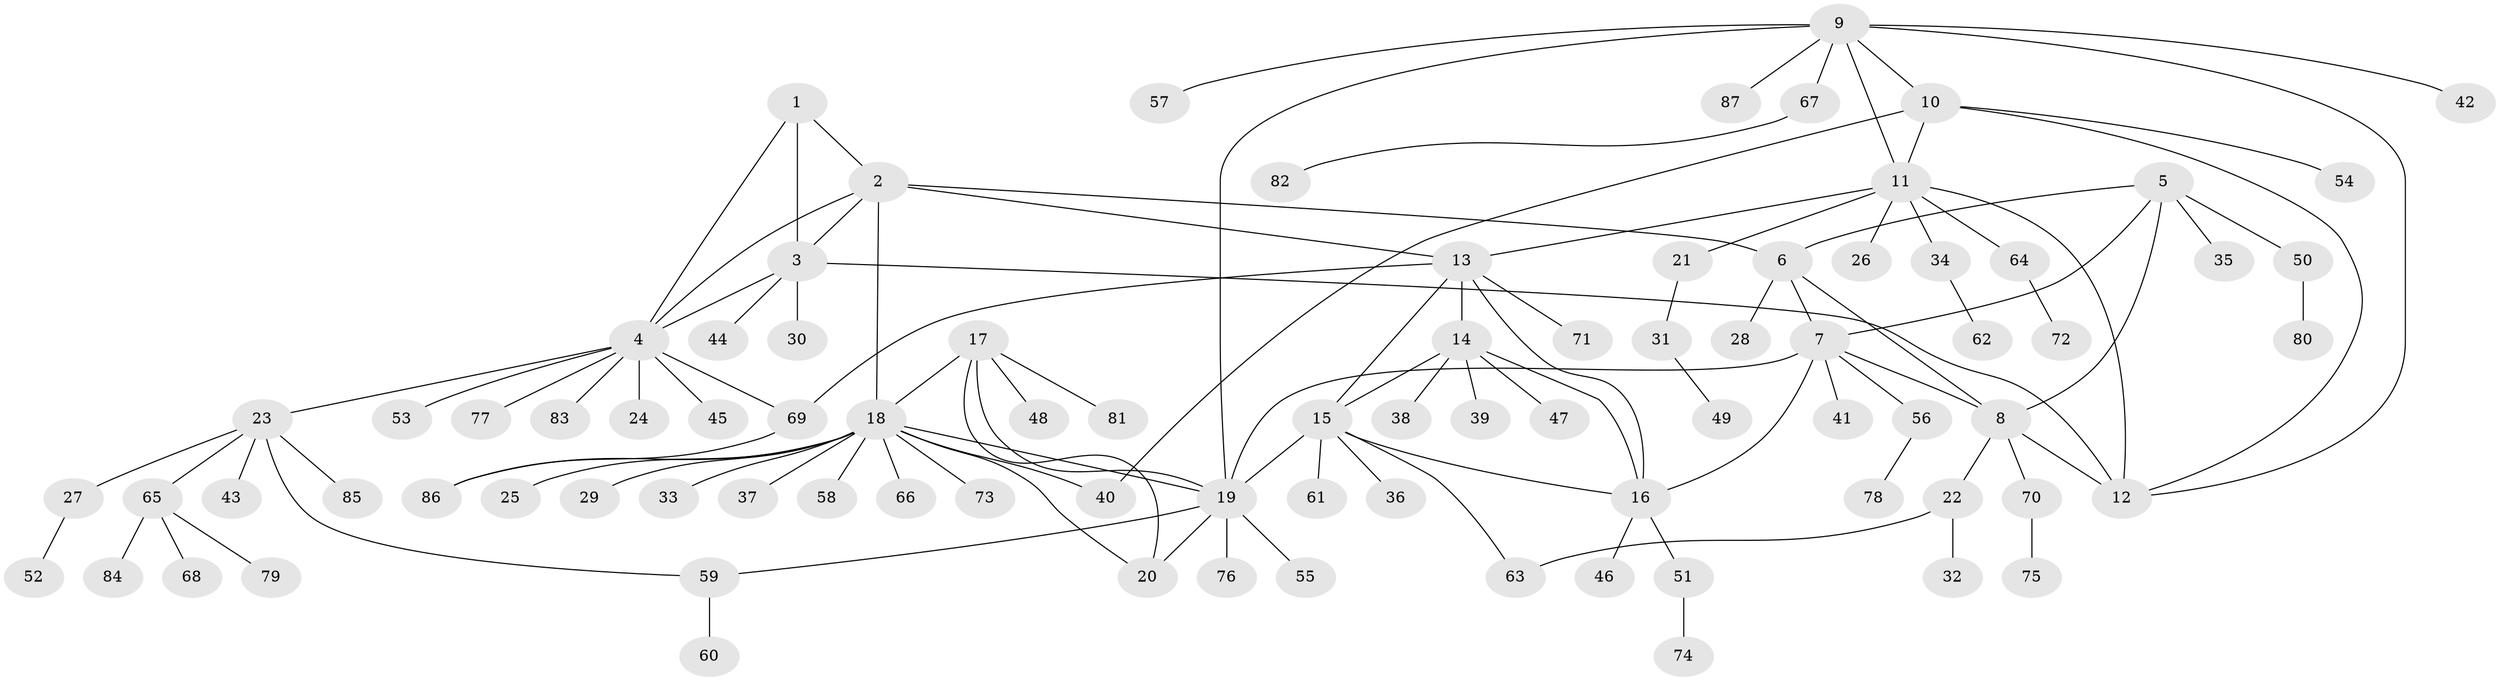 // Generated by graph-tools (version 1.1) at 2025/15/03/09/25 04:15:46]
// undirected, 87 vertices, 112 edges
graph export_dot {
graph [start="1"]
  node [color=gray90,style=filled];
  1;
  2;
  3;
  4;
  5;
  6;
  7;
  8;
  9;
  10;
  11;
  12;
  13;
  14;
  15;
  16;
  17;
  18;
  19;
  20;
  21;
  22;
  23;
  24;
  25;
  26;
  27;
  28;
  29;
  30;
  31;
  32;
  33;
  34;
  35;
  36;
  37;
  38;
  39;
  40;
  41;
  42;
  43;
  44;
  45;
  46;
  47;
  48;
  49;
  50;
  51;
  52;
  53;
  54;
  55;
  56;
  57;
  58;
  59;
  60;
  61;
  62;
  63;
  64;
  65;
  66;
  67;
  68;
  69;
  70;
  71;
  72;
  73;
  74;
  75;
  76;
  77;
  78;
  79;
  80;
  81;
  82;
  83;
  84;
  85;
  86;
  87;
  1 -- 2;
  1 -- 3;
  1 -- 4;
  2 -- 3;
  2 -- 4;
  2 -- 6;
  2 -- 13;
  2 -- 18;
  3 -- 4;
  3 -- 12;
  3 -- 30;
  3 -- 44;
  4 -- 23;
  4 -- 24;
  4 -- 45;
  4 -- 53;
  4 -- 69;
  4 -- 77;
  4 -- 83;
  5 -- 6;
  5 -- 7;
  5 -- 8;
  5 -- 35;
  5 -- 50;
  6 -- 7;
  6 -- 8;
  6 -- 28;
  7 -- 8;
  7 -- 16;
  7 -- 19;
  7 -- 41;
  7 -- 56;
  8 -- 12;
  8 -- 22;
  8 -- 70;
  9 -- 10;
  9 -- 11;
  9 -- 12;
  9 -- 19;
  9 -- 42;
  9 -- 57;
  9 -- 67;
  9 -- 87;
  10 -- 11;
  10 -- 12;
  10 -- 40;
  10 -- 54;
  11 -- 12;
  11 -- 13;
  11 -- 21;
  11 -- 26;
  11 -- 34;
  11 -- 64;
  13 -- 14;
  13 -- 15;
  13 -- 16;
  13 -- 69;
  13 -- 71;
  14 -- 15;
  14 -- 16;
  14 -- 38;
  14 -- 39;
  14 -- 47;
  15 -- 16;
  15 -- 19;
  15 -- 36;
  15 -- 61;
  15 -- 63;
  16 -- 46;
  16 -- 51;
  17 -- 18;
  17 -- 19;
  17 -- 20;
  17 -- 48;
  17 -- 81;
  18 -- 19;
  18 -- 20;
  18 -- 25;
  18 -- 29;
  18 -- 33;
  18 -- 37;
  18 -- 40;
  18 -- 58;
  18 -- 66;
  18 -- 73;
  18 -- 86;
  19 -- 20;
  19 -- 55;
  19 -- 59;
  19 -- 76;
  21 -- 31;
  22 -- 32;
  22 -- 63;
  23 -- 27;
  23 -- 43;
  23 -- 59;
  23 -- 65;
  23 -- 85;
  27 -- 52;
  31 -- 49;
  34 -- 62;
  50 -- 80;
  51 -- 74;
  56 -- 78;
  59 -- 60;
  64 -- 72;
  65 -- 68;
  65 -- 79;
  65 -- 84;
  67 -- 82;
  69 -- 86;
  70 -- 75;
}

